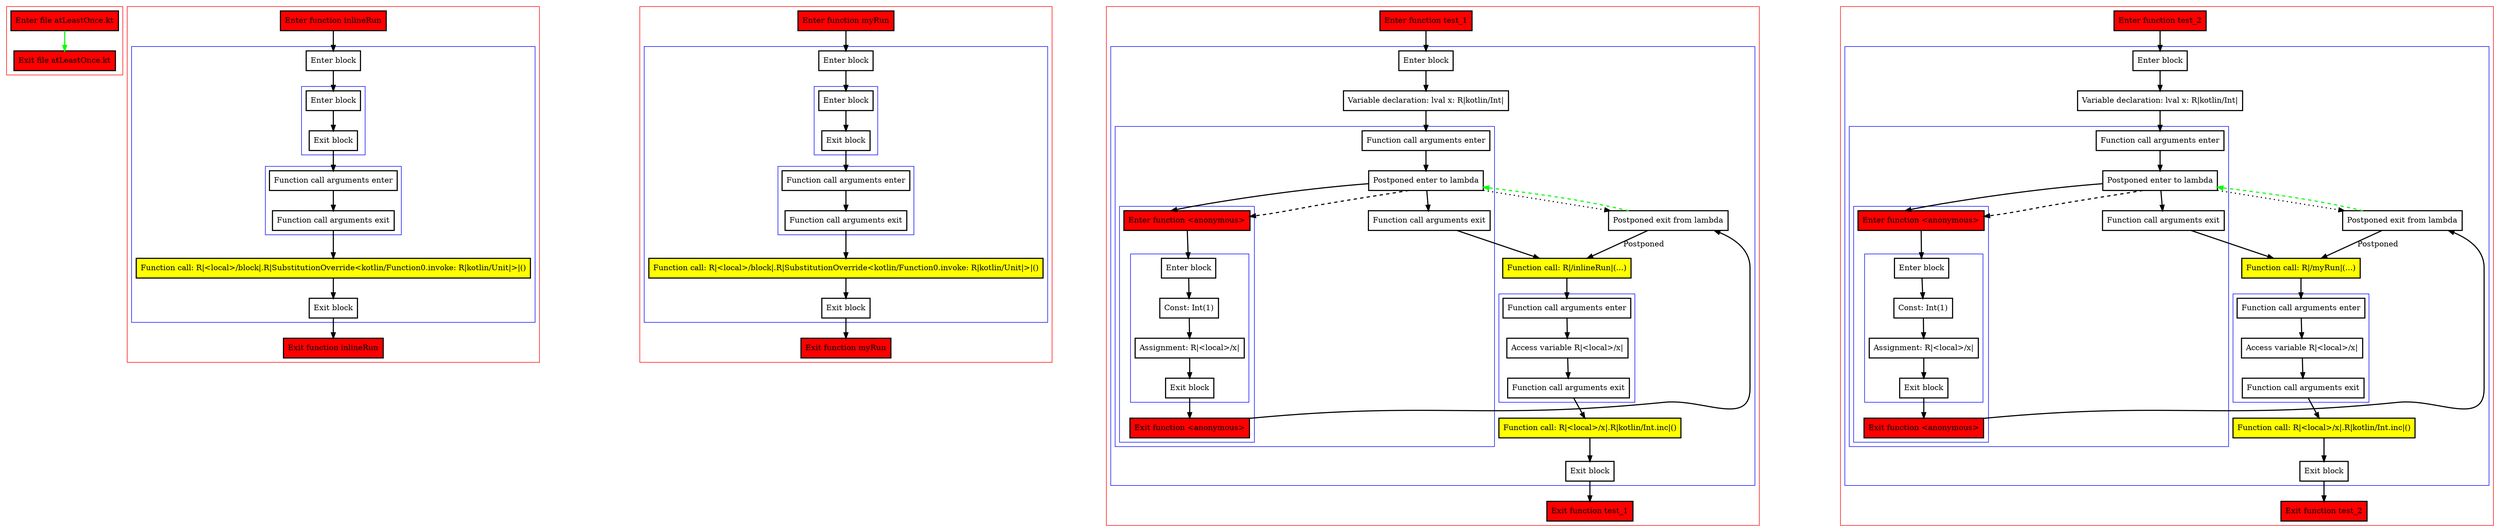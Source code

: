 digraph atLeastOnce_kt {
    graph [nodesep=3]
    node [shape=box penwidth=2]
    edge [penwidth=2]

    subgraph cluster_0 {
        color=red
        0 [label="Enter file atLeastOnce.kt" style="filled" fillcolor=red];
        1 [label="Exit file atLeastOnce.kt" style="filled" fillcolor=red];
    }
    0 -> {1} [color=green];

    subgraph cluster_1 {
        color=red
        2 [label="Enter function inlineRun" style="filled" fillcolor=red];
        subgraph cluster_2 {
            color=blue
            3 [label="Enter block"];
            subgraph cluster_3 {
                color=blue
                4 [label="Enter block"];
                5 [label="Exit block"];
            }
            subgraph cluster_4 {
                color=blue
                6 [label="Function call arguments enter"];
                7 [label="Function call arguments exit"];
            }
            8 [label="Function call: R|<local>/block|.R|SubstitutionOverride<kotlin/Function0.invoke: R|kotlin/Unit|>|()" style="filled" fillcolor=yellow];
            9 [label="Exit block"];
        }
        10 [label="Exit function inlineRun" style="filled" fillcolor=red];
    }
    2 -> {3};
    3 -> {4};
    4 -> {5};
    5 -> {6};
    6 -> {7};
    7 -> {8};
    8 -> {9};
    9 -> {10};

    subgraph cluster_5 {
        color=red
        11 [label="Enter function myRun" style="filled" fillcolor=red];
        subgraph cluster_6 {
            color=blue
            12 [label="Enter block"];
            subgraph cluster_7 {
                color=blue
                13 [label="Enter block"];
                14 [label="Exit block"];
            }
            subgraph cluster_8 {
                color=blue
                15 [label="Function call arguments enter"];
                16 [label="Function call arguments exit"];
            }
            17 [label="Function call: R|<local>/block|.R|SubstitutionOverride<kotlin/Function0.invoke: R|kotlin/Unit|>|()" style="filled" fillcolor=yellow];
            18 [label="Exit block"];
        }
        19 [label="Exit function myRun" style="filled" fillcolor=red];
    }
    11 -> {12};
    12 -> {13};
    13 -> {14};
    14 -> {15};
    15 -> {16};
    16 -> {17};
    17 -> {18};
    18 -> {19};

    subgraph cluster_9 {
        color=red
        20 [label="Enter function test_1" style="filled" fillcolor=red];
        subgraph cluster_10 {
            color=blue
            21 [label="Enter block"];
            22 [label="Variable declaration: lval x: R|kotlin/Int|"];
            subgraph cluster_11 {
                color=blue
                23 [label="Function call arguments enter"];
                24 [label="Postponed enter to lambda"];
                subgraph cluster_12 {
                    color=blue
                    25 [label="Enter function <anonymous>" style="filled" fillcolor=red];
                    subgraph cluster_13 {
                        color=blue
                        26 [label="Enter block"];
                        27 [label="Const: Int(1)"];
                        28 [label="Assignment: R|<local>/x|"];
                        29 [label="Exit block"];
                    }
                    30 [label="Exit function <anonymous>" style="filled" fillcolor=red];
                }
                31 [label="Function call arguments exit"];
            }
            32 [label="Postponed exit from lambda"];
            33 [label="Function call: R|/inlineRun|(...)" style="filled" fillcolor=yellow];
            subgraph cluster_14 {
                color=blue
                34 [label="Function call arguments enter"];
                35 [label="Access variable R|<local>/x|"];
                36 [label="Function call arguments exit"];
            }
            37 [label="Function call: R|<local>/x|.R|kotlin/Int.inc|()" style="filled" fillcolor=yellow];
            38 [label="Exit block"];
        }
        39 [label="Exit function test_1" style="filled" fillcolor=red];
    }
    20 -> {21};
    21 -> {22};
    22 -> {23};
    23 -> {24};
    24 -> {25 31};
    24 -> {32} [style=dotted];
    24 -> {25} [style=dashed];
    25 -> {26};
    26 -> {27};
    27 -> {28};
    28 -> {29};
    29 -> {30};
    30 -> {32};
    31 -> {33};
    32 -> {24} [color=green style=dashed];
    32 -> {33} [label="Postponed"];
    33 -> {34};
    34 -> {35};
    35 -> {36};
    36 -> {37};
    37 -> {38};
    38 -> {39};

    subgraph cluster_15 {
        color=red
        40 [label="Enter function test_2" style="filled" fillcolor=red];
        subgraph cluster_16 {
            color=blue
            41 [label="Enter block"];
            42 [label="Variable declaration: lval x: R|kotlin/Int|"];
            subgraph cluster_17 {
                color=blue
                43 [label="Function call arguments enter"];
                44 [label="Postponed enter to lambda"];
                subgraph cluster_18 {
                    color=blue
                    45 [label="Enter function <anonymous>" style="filled" fillcolor=red];
                    subgraph cluster_19 {
                        color=blue
                        46 [label="Enter block"];
                        47 [label="Const: Int(1)"];
                        48 [label="Assignment: R|<local>/x|"];
                        49 [label="Exit block"];
                    }
                    50 [label="Exit function <anonymous>" style="filled" fillcolor=red];
                }
                51 [label="Function call arguments exit"];
            }
            52 [label="Postponed exit from lambda"];
            53 [label="Function call: R|/myRun|(...)" style="filled" fillcolor=yellow];
            subgraph cluster_20 {
                color=blue
                54 [label="Function call arguments enter"];
                55 [label="Access variable R|<local>/x|"];
                56 [label="Function call arguments exit"];
            }
            57 [label="Function call: R|<local>/x|.R|kotlin/Int.inc|()" style="filled" fillcolor=yellow];
            58 [label="Exit block"];
        }
        59 [label="Exit function test_2" style="filled" fillcolor=red];
    }
    40 -> {41};
    41 -> {42};
    42 -> {43};
    43 -> {44};
    44 -> {45 51};
    44 -> {52} [style=dotted];
    44 -> {45} [style=dashed];
    45 -> {46};
    46 -> {47};
    47 -> {48};
    48 -> {49};
    49 -> {50};
    50 -> {52};
    51 -> {53};
    52 -> {44} [color=green style=dashed];
    52 -> {53} [label="Postponed"];
    53 -> {54};
    54 -> {55};
    55 -> {56};
    56 -> {57};
    57 -> {58};
    58 -> {59};

}
